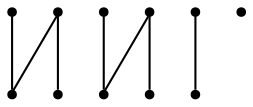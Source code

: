 graph {
  node [shape=point,comment="{\"directed\":false,\"doi\":\"10.1007/978-3-540-77537-9_29\",\"figure\":\"2 (3)\"}"]

  v0 [pos="983.5438953488372,892.4428144344613"]
  v1 [pos="906.1415453400722,872.0260313270505"]
  v2 [pos="902.4127271785292,918.7691222860794"]
  v3 [pos="864.2760424902272,1019.792325355593"]
  v4 [pos="863.7954624131669,981.9264007978204"]
  v5 [pos="775.2640243530273,953.2149765771285"]
  v6 [pos="732.6073053315629,911.4498405519597"]
  v7 [pos="867.332481197978,1031.2433453016047"]
  v8 [pos="736.8656793771788,967.4592431218173"]
  v9 [pos="887.0971699648125,998.856554765938"]
  v10 [pos="836.1843292236327,1004.3585216932062"]

  v0 -- v9 [id="-1",pos="983.5438953488372,892.4428144344613 979.7285861347997,897.3947563928023 994.914872031988,929.9815733539173 991.950173488883,935.9127861779585 986.6795558840729,946.450012906918 938.8314490384834,945.8498700291659 937.4096077142759,957.6583616839954 935.0454986412187,977.2814057167323 914.2790240856868,990.4692536954553 887.0971699648125,998.856554765938"]
  v10 -- v9 [id="-3",pos="836.1843292236327,1004.3585216932062 853.7863192823077,1004.1179188696685 871.3769344673161,1001.8781988229589 887.0971699648125,998.856554765938"]
  v6 -- v1 [id="-6",pos="732.6073053315629,911.4498405519597 718.3193789875543,875.0352493214816 739.3735431506935,835.4875408355379 779.3879177359647,848.489344793903 809.7312853790993,858.3470540890025 860.9276895212572,841.4410368548938 866.0148108903751,839.6278879402098 888.1145910573559,831.7458927564387 918.7957470206327,864.8911300722234 906.1415453400722,872.0260313270505"]
  v6 -- v5 [id="-7",pos="732.6073053315629,911.4498405519597 738.6604061634308,928.1578529855517 752.3029711676979,944.1536793421271 775.2640243530273,953.2149765771285"]
  v10 -- v8 [id="-8",pos="836.1843292236327,1004.3585216932062 787.6050803297865,1005.8568543016087 738.9192606330255,993.6032292490872 736.8656793771788,967.4592431218173"]
  v3 -- v4 [id="-10",pos="864.2760424902272,1019.792325355593 861.4906488462935,1015.8709487978093 861.8617133561954,997.5852898400678 863.7954624131669,981.9264007978204"]
  v2 -- v1 [id="-11",pos="902.4127271785292,918.7691222860794 899.135308802405,914.1967217248335 905.1397840987804,906.8522856341907 907.2246678197106,899.1119943855224 908.754927169445,893.4349327844038 905.969525572311,884.6650619569891 906.1415453400722,872.0260313270505"]
}